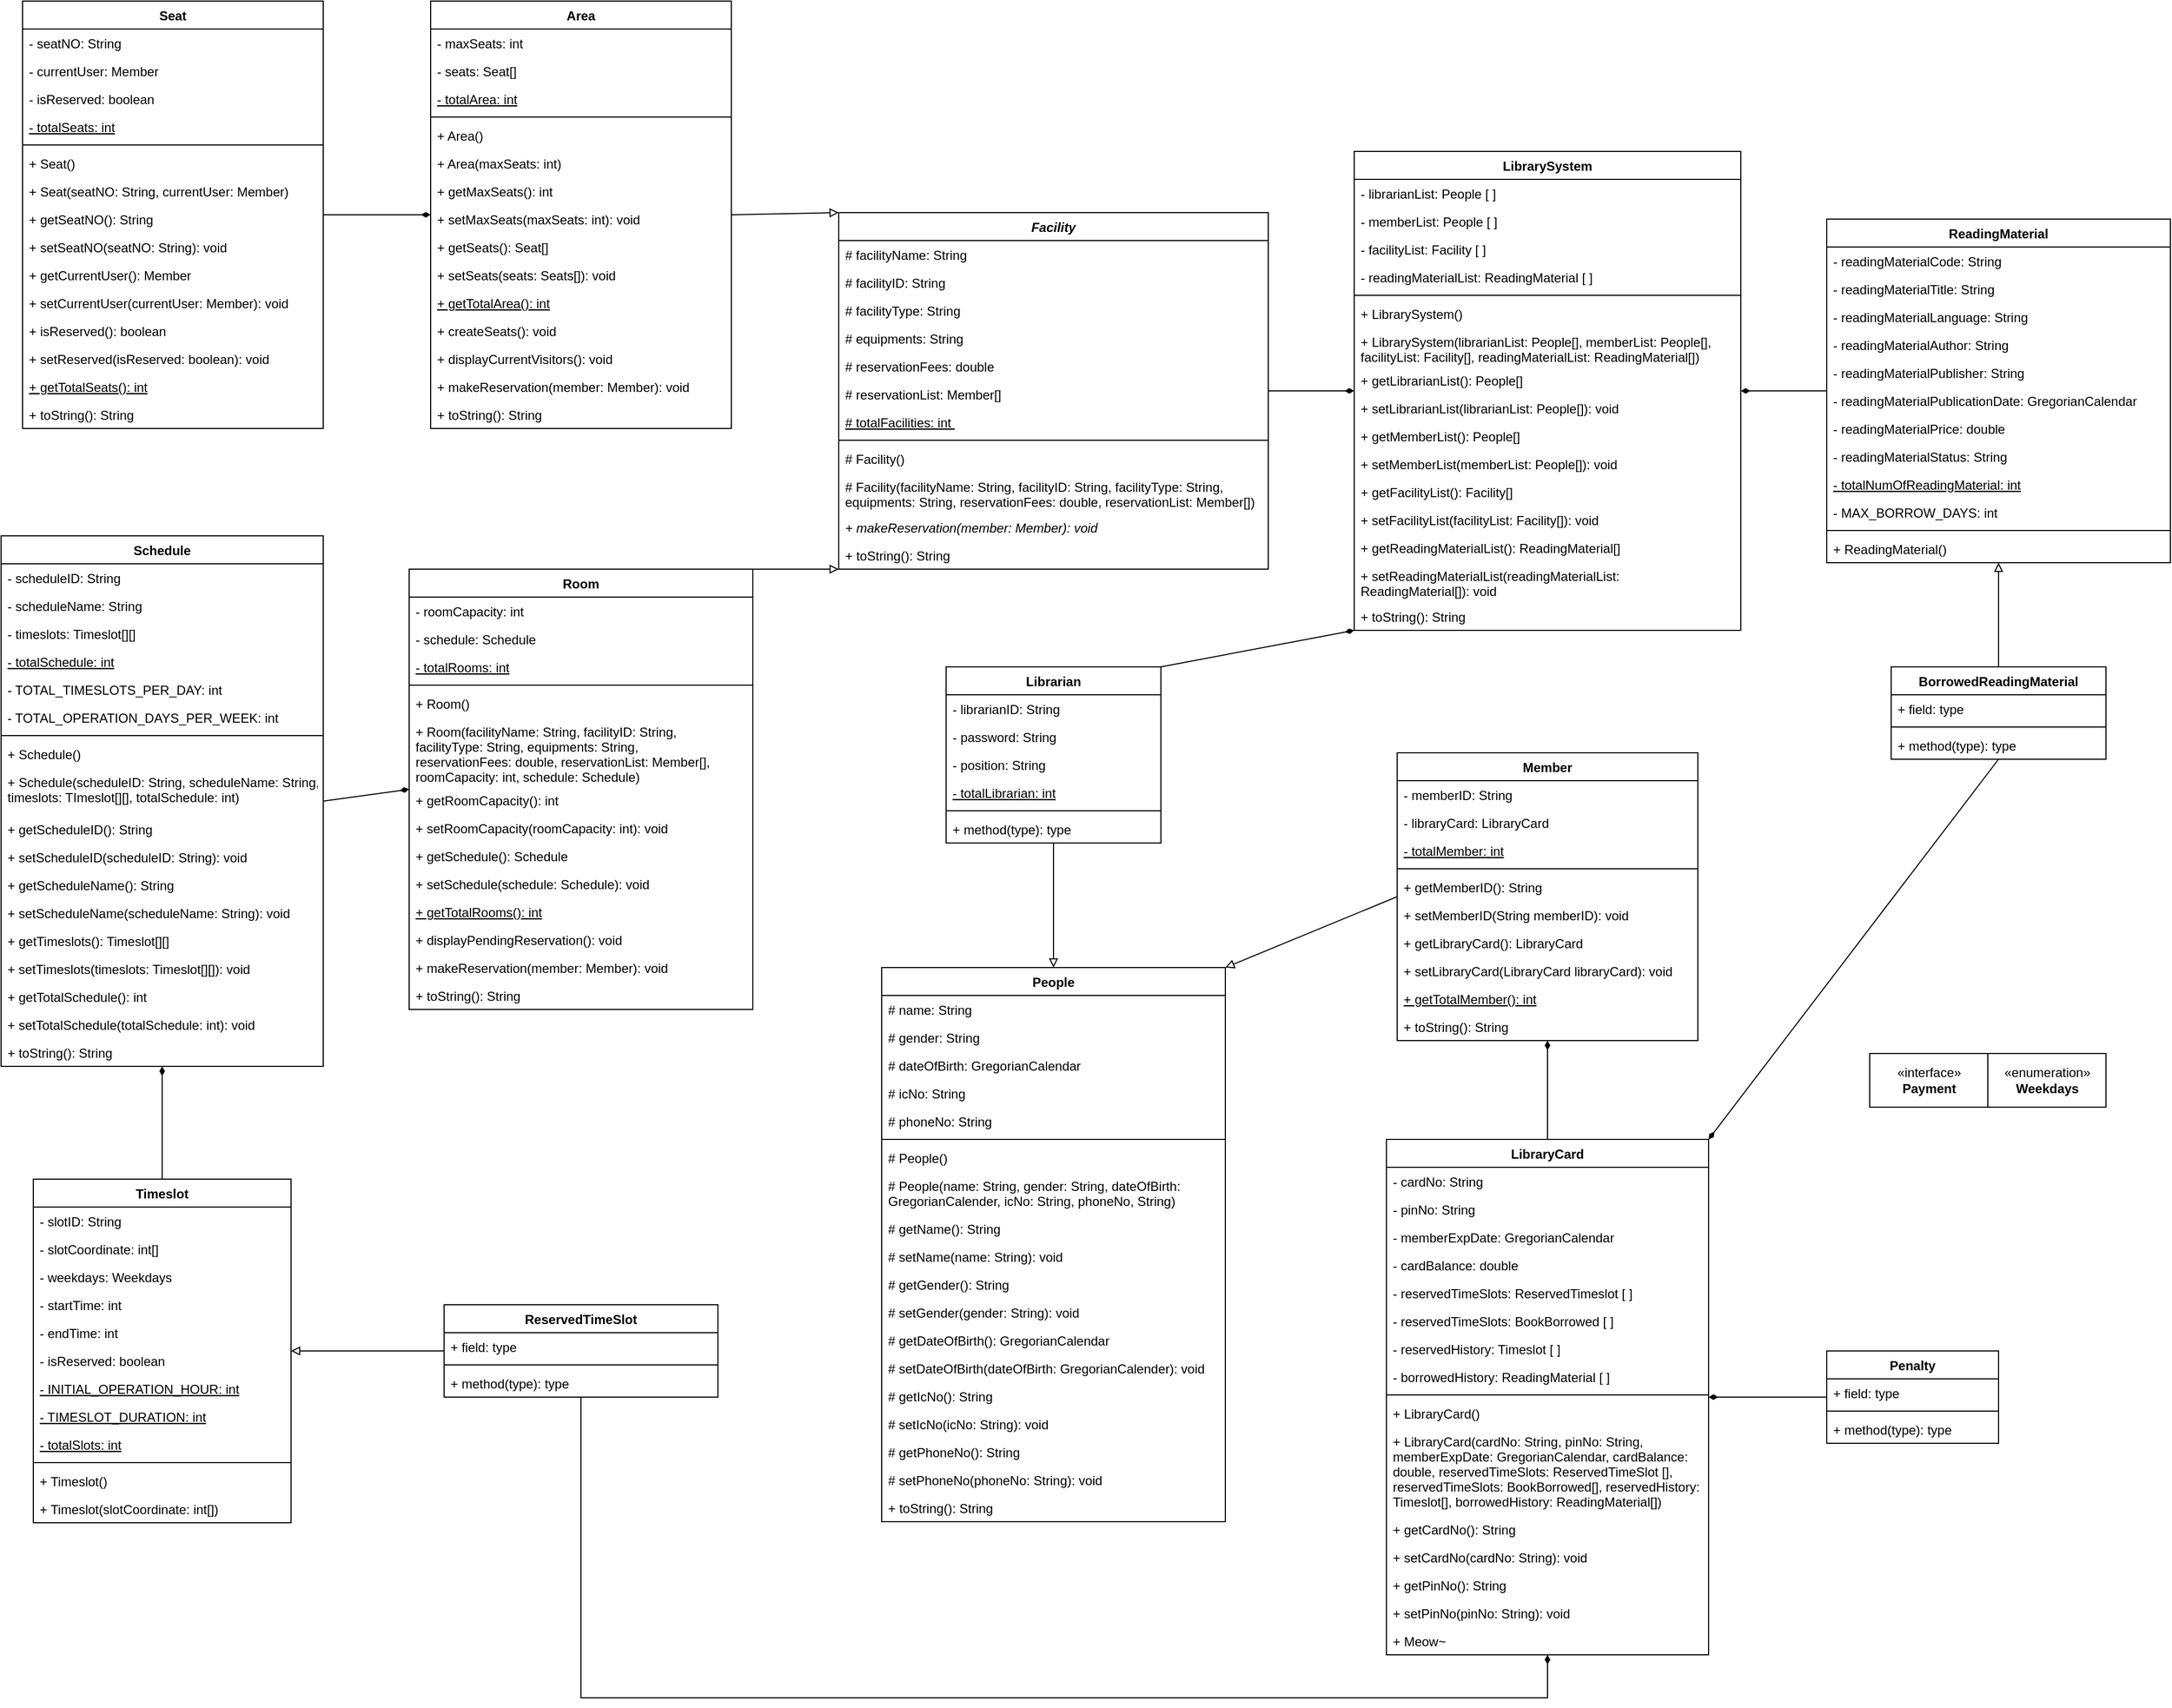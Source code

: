 <mxfile>
    <diagram id="uBzFNGv-CPi5bZAqiN_V" name="Page-1">
        <mxGraphModel dx="1681" dy="1537" grid="1" gridSize="10" guides="1" tooltips="1" connect="1" arrows="1" fold="1" page="1" pageScale="1" pageWidth="850" pageHeight="1100" math="0" shadow="0">
            <root>
                <mxCell id="0"/>
                <mxCell id="1" parent="0"/>
                <mxCell id="730" style="edgeStyle=none;rounded=0;orthogonalLoop=1;jettySize=auto;html=1;endArrow=block;endFill=0;exitX=1;exitY=0;exitDx=0;exitDy=0;entryX=0;entryY=1;entryDx=0;entryDy=0;" edge="1" parent="1" source="731" target="763">
                    <mxGeometry relative="1" as="geometry">
                        <mxPoint x="220" y="-460" as="targetPoint"/>
                    </mxGeometry>
                </mxCell>
                <mxCell id="731" value="Room" style="swimlane;fontStyle=1;align=center;verticalAlign=top;childLayout=stackLayout;horizontal=1;startSize=26;horizontalStack=0;resizeParent=1;resizeParentMax=0;resizeLast=0;collapsible=1;marginBottom=0;" vertex="1" parent="1">
                    <mxGeometry x="-440" y="-531" width="320" height="410" as="geometry">
                        <mxRectangle x="-440" y="200" width="70" height="26" as="alternateBounds"/>
                    </mxGeometry>
                </mxCell>
                <mxCell id="732" value="- roomCapacity: int" style="text;strokeColor=none;fillColor=none;align=left;verticalAlign=top;spacingLeft=4;spacingRight=4;overflow=hidden;rotatable=0;points=[[0,0.5],[1,0.5]];portConstraint=eastwest;" vertex="1" parent="731">
                    <mxGeometry y="26" width="320" height="26" as="geometry"/>
                </mxCell>
                <mxCell id="733" value="- schedule: Schedule" style="text;strokeColor=none;fillColor=none;align=left;verticalAlign=top;spacingLeft=4;spacingRight=4;overflow=hidden;rotatable=0;points=[[0,0.5],[1,0.5]];portConstraint=eastwest;" vertex="1" parent="731">
                    <mxGeometry y="52" width="320" height="26" as="geometry"/>
                </mxCell>
                <mxCell id="734" value="- totalRooms: int " style="text;strokeColor=none;fillColor=none;align=left;verticalAlign=top;spacingLeft=4;spacingRight=4;overflow=hidden;rotatable=0;points=[[0,0.5],[1,0.5]];portConstraint=eastwest;fontStyle=4" vertex="1" parent="731">
                    <mxGeometry y="78" width="320" height="26" as="geometry"/>
                </mxCell>
                <mxCell id="735" value="" style="line;strokeWidth=1;fillColor=none;align=left;verticalAlign=middle;spacingTop=-1;spacingLeft=3;spacingRight=3;rotatable=0;labelPosition=right;points=[];portConstraint=eastwest;" vertex="1" parent="731">
                    <mxGeometry y="104" width="320" height="8" as="geometry"/>
                </mxCell>
                <mxCell id="736" value="+ Room()" style="text;strokeColor=none;fillColor=none;align=left;verticalAlign=top;spacingLeft=4;spacingRight=4;overflow=hidden;rotatable=0;points=[[0,0.5],[1,0.5]];portConstraint=eastwest;" vertex="1" parent="731">
                    <mxGeometry y="112" width="320" height="26" as="geometry"/>
                </mxCell>
                <mxCell id="737" value="+ Room(facilityName: String, facilityID: String,&#10;facilityType: String, equipments: String,&#10;reservationFees: double, reservationList: Member[],&#10;roomCapacity: int, schedule: Schedule)" style="text;strokeColor=none;fillColor=none;align=left;verticalAlign=top;spacingLeft=4;spacingRight=4;overflow=hidden;rotatable=0;points=[[0,0.5],[1,0.5]];portConstraint=eastwest;" vertex="1" parent="731">
                    <mxGeometry y="138" width="320" height="64" as="geometry"/>
                </mxCell>
                <mxCell id="738" value="+ getRoomCapacity(): int" style="text;strokeColor=none;fillColor=none;align=left;verticalAlign=top;spacingLeft=4;spacingRight=4;overflow=hidden;rotatable=0;points=[[0,0.5],[1,0.5]];portConstraint=eastwest;" vertex="1" parent="731">
                    <mxGeometry y="202" width="320" height="26" as="geometry"/>
                </mxCell>
                <mxCell id="739" value="+ setRoomCapacity(roomCapacity: int): void" style="text;strokeColor=none;fillColor=none;align=left;verticalAlign=top;spacingLeft=4;spacingRight=4;overflow=hidden;rotatable=0;points=[[0,0.5],[1,0.5]];portConstraint=eastwest;" vertex="1" parent="731">
                    <mxGeometry y="228" width="320" height="26" as="geometry"/>
                </mxCell>
                <mxCell id="740" value="+ getSchedule(): Schedule" style="text;strokeColor=none;fillColor=none;align=left;verticalAlign=top;spacingLeft=4;spacingRight=4;overflow=hidden;rotatable=0;points=[[0,0.5],[1,0.5]];portConstraint=eastwest;" vertex="1" parent="731">
                    <mxGeometry y="254" width="320" height="26" as="geometry"/>
                </mxCell>
                <mxCell id="741" value="+ setSchedule(schedule: Schedule): void" style="text;strokeColor=none;fillColor=none;align=left;verticalAlign=top;spacingLeft=4;spacingRight=4;overflow=hidden;rotatable=0;points=[[0,0.5],[1,0.5]];portConstraint=eastwest;" vertex="1" parent="731">
                    <mxGeometry y="280" width="320" height="26" as="geometry"/>
                </mxCell>
                <mxCell id="742" value="+ getTotalRooms(): int" style="text;strokeColor=none;fillColor=none;align=left;verticalAlign=top;spacingLeft=4;spacingRight=4;overflow=hidden;rotatable=0;points=[[0,0.5],[1,0.5]];portConstraint=eastwest;fontStyle=4" vertex="1" parent="731">
                    <mxGeometry y="306" width="320" height="26" as="geometry"/>
                </mxCell>
                <mxCell id="743" value="+ displayPendingReservation(): void" style="text;strokeColor=none;fillColor=none;align=left;verticalAlign=top;spacingLeft=4;spacingRight=4;overflow=hidden;rotatable=0;points=[[0,0.5],[1,0.5]];portConstraint=eastwest;fontStyle=0" vertex="1" parent="731">
                    <mxGeometry y="332" width="320" height="26" as="geometry"/>
                </mxCell>
                <mxCell id="744" value="+ makeReservation(member: Member): void" style="text;strokeColor=none;fillColor=none;align=left;verticalAlign=top;spacingLeft=4;spacingRight=4;overflow=hidden;rotatable=0;points=[[0,0.5],[1,0.5]];portConstraint=eastwest;fontStyle=0" vertex="1" parent="731">
                    <mxGeometry y="358" width="320" height="26" as="geometry"/>
                </mxCell>
                <mxCell id="745" value="+ toString(): String" style="text;strokeColor=none;fillColor=none;align=left;verticalAlign=top;spacingLeft=4;spacingRight=4;overflow=hidden;rotatable=0;points=[[0,0.5],[1,0.5]];portConstraint=eastwest;" vertex="1" parent="731">
                    <mxGeometry y="384" width="320" height="26" as="geometry"/>
                </mxCell>
                <mxCell id="746" style="edgeStyle=none;rounded=0;orthogonalLoop=1;jettySize=auto;html=1;entryX=0;entryY=0;entryDx=0;entryDy=0;endArrow=block;endFill=0;exitX=1;exitY=0.5;exitDx=0;exitDy=0;" edge="1" parent="1" source="747" target="763">
                    <mxGeometry relative="1" as="geometry">
                        <mxPoint x="-290" y="-1024" as="sourcePoint"/>
                    </mxGeometry>
                </mxCell>
                <mxCell id="747" value="Area" style="swimlane;fontStyle=1;align=center;verticalAlign=top;childLayout=stackLayout;horizontal=1;startSize=26;horizontalStack=0;resizeParent=1;resizeParentMax=0;resizeLast=0;collapsible=1;marginBottom=0;" vertex="1" parent="1">
                    <mxGeometry x="-420" y="-1060" width="280" height="398" as="geometry">
                        <mxRectangle x="-400" y="-330" width="60" height="26" as="alternateBounds"/>
                    </mxGeometry>
                </mxCell>
                <mxCell id="748" value="- maxSeats: int" style="text;strokeColor=none;fillColor=none;align=left;verticalAlign=top;spacingLeft=4;spacingRight=4;overflow=hidden;rotatable=0;points=[[0,0.5],[1,0.5]];portConstraint=eastwest;" vertex="1" parent="747">
                    <mxGeometry y="26" width="280" height="26" as="geometry"/>
                </mxCell>
                <mxCell id="749" value="- seats: Seat[]" style="text;strokeColor=none;fillColor=none;align=left;verticalAlign=top;spacingLeft=4;spacingRight=4;overflow=hidden;rotatable=0;points=[[0,0.5],[1,0.5]];portConstraint=eastwest;" vertex="1" parent="747">
                    <mxGeometry y="52" width="280" height="26" as="geometry"/>
                </mxCell>
                <mxCell id="750" value="- totalArea: int" style="text;strokeColor=none;fillColor=none;align=left;verticalAlign=top;spacingLeft=4;spacingRight=4;overflow=hidden;rotatable=0;points=[[0,0.5],[1,0.5]];portConstraint=eastwest;fontStyle=4" vertex="1" parent="747">
                    <mxGeometry y="78" width="280" height="26" as="geometry"/>
                </mxCell>
                <mxCell id="751" value="" style="line;strokeWidth=1;fillColor=none;align=left;verticalAlign=middle;spacingTop=-1;spacingLeft=3;spacingRight=3;rotatable=0;labelPosition=right;points=[];portConstraint=eastwest;" vertex="1" parent="747">
                    <mxGeometry y="104" width="280" height="8" as="geometry"/>
                </mxCell>
                <mxCell id="752" value="+ Area()" style="text;strokeColor=none;fillColor=none;align=left;verticalAlign=top;spacingLeft=4;spacingRight=4;overflow=hidden;rotatable=0;points=[[0,0.5],[1,0.5]];portConstraint=eastwest;" vertex="1" parent="747">
                    <mxGeometry y="112" width="280" height="26" as="geometry"/>
                </mxCell>
                <mxCell id="753" value="+ Area(maxSeats: int)" style="text;strokeColor=none;fillColor=none;align=left;verticalAlign=top;spacingLeft=4;spacingRight=4;overflow=hidden;rotatable=0;points=[[0,0.5],[1,0.5]];portConstraint=eastwest;" vertex="1" parent="747">
                    <mxGeometry y="138" width="280" height="26" as="geometry"/>
                </mxCell>
                <mxCell id="754" value="+ getMaxSeats(): int" style="text;strokeColor=none;fillColor=none;align=left;verticalAlign=top;spacingLeft=4;spacingRight=4;overflow=hidden;rotatable=0;points=[[0,0.5],[1,0.5]];portConstraint=eastwest;" vertex="1" parent="747">
                    <mxGeometry y="164" width="280" height="26" as="geometry"/>
                </mxCell>
                <mxCell id="755" value="+ setMaxSeats(maxSeats: int): void" style="text;strokeColor=none;fillColor=none;align=left;verticalAlign=top;spacingLeft=4;spacingRight=4;overflow=hidden;rotatable=0;points=[[0,0.5],[1,0.5]];portConstraint=eastwest;" vertex="1" parent="747">
                    <mxGeometry y="190" width="280" height="26" as="geometry"/>
                </mxCell>
                <mxCell id="756" value="+ getSeats(): Seat[]" style="text;strokeColor=none;fillColor=none;align=left;verticalAlign=top;spacingLeft=4;spacingRight=4;overflow=hidden;rotatable=0;points=[[0,0.5],[1,0.5]];portConstraint=eastwest;" vertex="1" parent="747">
                    <mxGeometry y="216" width="280" height="26" as="geometry"/>
                </mxCell>
                <mxCell id="757" value="+ setSeats(seats: Seats[]): void" style="text;strokeColor=none;fillColor=none;align=left;verticalAlign=top;spacingLeft=4;spacingRight=4;overflow=hidden;rotatable=0;points=[[0,0.5],[1,0.5]];portConstraint=eastwest;" vertex="1" parent="747">
                    <mxGeometry y="242" width="280" height="26" as="geometry"/>
                </mxCell>
                <mxCell id="758" value="+ getTotalArea(): int" style="text;strokeColor=none;fillColor=none;align=left;verticalAlign=top;spacingLeft=4;spacingRight=4;overflow=hidden;rotatable=0;points=[[0,0.5],[1,0.5]];portConstraint=eastwest;fontStyle=4" vertex="1" parent="747">
                    <mxGeometry y="268" width="280" height="26" as="geometry"/>
                </mxCell>
                <mxCell id="759" value="+ createSeats(): void" style="text;strokeColor=none;fillColor=none;align=left;verticalAlign=top;spacingLeft=4;spacingRight=4;overflow=hidden;rotatable=0;points=[[0,0.5],[1,0.5]];portConstraint=eastwest;" vertex="1" parent="747">
                    <mxGeometry y="294" width="280" height="26" as="geometry"/>
                </mxCell>
                <mxCell id="760" value="+ displayCurrentVisitors(): void" style="text;strokeColor=none;fillColor=none;align=left;verticalAlign=top;spacingLeft=4;spacingRight=4;overflow=hidden;rotatable=0;points=[[0,0.5],[1,0.5]];portConstraint=eastwest;" vertex="1" parent="747">
                    <mxGeometry y="320" width="280" height="26" as="geometry"/>
                </mxCell>
                <mxCell id="761" value="+ makeReservation(member: Member): void" style="text;strokeColor=none;fillColor=none;align=left;verticalAlign=top;spacingLeft=4;spacingRight=4;overflow=hidden;rotatable=0;points=[[0,0.5],[1,0.5]];portConstraint=eastwest;fontStyle=0" vertex="1" parent="747">
                    <mxGeometry y="346" width="280" height="26" as="geometry"/>
                </mxCell>
                <mxCell id="762" value="+ toString(): String" style="text;strokeColor=none;fillColor=none;align=left;verticalAlign=top;spacingLeft=4;spacingRight=4;overflow=hidden;rotatable=0;points=[[0,0.5],[1,0.5]];portConstraint=eastwest;" vertex="1" parent="747">
                    <mxGeometry y="372" width="280" height="26" as="geometry"/>
                </mxCell>
                <mxCell id="763" value="Facility" style="swimlane;fontStyle=3;align=center;verticalAlign=top;childLayout=stackLayout;horizontal=1;startSize=26;horizontalStack=0;resizeParent=1;resizeParentMax=0;resizeLast=0;collapsible=1;marginBottom=0;" vertex="1" parent="1">
                    <mxGeometry x="-40" y="-863" width="400" height="332" as="geometry">
                        <mxRectangle x="-40" y="-143" width="70" height="26" as="alternateBounds"/>
                    </mxGeometry>
                </mxCell>
                <mxCell id="764" value="# facilityName: String" style="text;strokeColor=none;fillColor=none;align=left;verticalAlign=top;spacingLeft=4;spacingRight=4;overflow=hidden;rotatable=0;points=[[0,0.5],[1,0.5]];portConstraint=eastwest;" vertex="1" parent="763">
                    <mxGeometry y="26" width="400" height="26" as="geometry"/>
                </mxCell>
                <mxCell id="765" value="# facilityID: String" style="text;strokeColor=none;fillColor=none;align=left;verticalAlign=top;spacingLeft=4;spacingRight=4;overflow=hidden;rotatable=0;points=[[0,0.5],[1,0.5]];portConstraint=eastwest;" vertex="1" parent="763">
                    <mxGeometry y="52" width="400" height="26" as="geometry"/>
                </mxCell>
                <mxCell id="766" value="# facilityType: String" style="text;strokeColor=none;fillColor=none;align=left;verticalAlign=top;spacingLeft=4;spacingRight=4;overflow=hidden;rotatable=0;points=[[0,0.5],[1,0.5]];portConstraint=eastwest;" vertex="1" parent="763">
                    <mxGeometry y="78" width="400" height="26" as="geometry"/>
                </mxCell>
                <mxCell id="767" value="# equipments: String" style="text;strokeColor=none;fillColor=none;align=left;verticalAlign=top;spacingLeft=4;spacingRight=4;overflow=hidden;rotatable=0;points=[[0,0.5],[1,0.5]];portConstraint=eastwest;" vertex="1" parent="763">
                    <mxGeometry y="104" width="400" height="26" as="geometry"/>
                </mxCell>
                <mxCell id="768" value="# reservationFees: double" style="text;strokeColor=none;fillColor=none;align=left;verticalAlign=top;spacingLeft=4;spacingRight=4;overflow=hidden;rotatable=0;points=[[0,0.5],[1,0.5]];portConstraint=eastwest;" vertex="1" parent="763">
                    <mxGeometry y="130" width="400" height="26" as="geometry"/>
                </mxCell>
                <mxCell id="769" value="# reservationList: Member[]" style="text;strokeColor=none;fillColor=none;align=left;verticalAlign=top;spacingLeft=4;spacingRight=4;overflow=hidden;rotatable=0;points=[[0,0.5],[1,0.5]];portConstraint=eastwest;" vertex="1" parent="763">
                    <mxGeometry y="156" width="400" height="26" as="geometry"/>
                </mxCell>
                <mxCell id="770" value="# totalFacilities: int " style="text;strokeColor=none;fillColor=none;align=left;verticalAlign=top;spacingLeft=4;spacingRight=4;overflow=hidden;rotatable=0;points=[[0,0.5],[1,0.5]];portConstraint=eastwest;fontStyle=4" vertex="1" parent="763">
                    <mxGeometry y="182" width="400" height="26" as="geometry"/>
                </mxCell>
                <mxCell id="771" value="" style="line;strokeWidth=1;fillColor=none;align=left;verticalAlign=middle;spacingTop=-1;spacingLeft=3;spacingRight=3;rotatable=0;labelPosition=right;points=[];portConstraint=eastwest;" vertex="1" parent="763">
                    <mxGeometry y="208" width="400" height="8" as="geometry"/>
                </mxCell>
                <mxCell id="772" value="# Facility()" style="text;strokeColor=none;fillColor=none;align=left;verticalAlign=top;spacingLeft=4;spacingRight=4;overflow=hidden;rotatable=0;points=[[0,0.5],[1,0.5]];portConstraint=eastwest;" vertex="1" parent="763">
                    <mxGeometry y="216" width="400" height="26" as="geometry"/>
                </mxCell>
                <mxCell id="773" value="# Facility(facilityName: String, facilityID: String, facilityType: String,&#10;equipments: String, reservationFees: double, reservationList: Member[])" style="text;strokeColor=none;fillColor=none;align=left;verticalAlign=top;spacingLeft=4;spacingRight=4;overflow=hidden;rotatable=0;points=[[0,0.5],[1,0.5]];portConstraint=eastwest;" vertex="1" parent="763">
                    <mxGeometry y="242" width="400" height="38" as="geometry"/>
                </mxCell>
                <mxCell id="774" value="+ makeReservation(member: Member): void" style="text;strokeColor=none;fillColor=none;align=left;verticalAlign=top;spacingLeft=4;spacingRight=4;overflow=hidden;rotatable=0;points=[[0,0.5],[1,0.5]];portConstraint=eastwest;fontStyle=2" vertex="1" parent="763">
                    <mxGeometry y="280" width="400" height="26" as="geometry"/>
                </mxCell>
                <mxCell id="775" value="+ toString(): String" style="text;strokeColor=none;fillColor=none;align=left;verticalAlign=top;spacingLeft=4;spacingRight=4;overflow=hidden;rotatable=0;points=[[0,0.5],[1,0.5]];portConstraint=eastwest;" vertex="1" parent="763">
                    <mxGeometry y="306" width="400" height="26" as="geometry"/>
                </mxCell>
                <mxCell id="776" value="LibrarySystem" style="swimlane;fontStyle=1;align=center;verticalAlign=top;childLayout=stackLayout;horizontal=1;startSize=26;horizontalStack=0;resizeParent=1;resizeParentMax=0;resizeLast=0;collapsible=1;marginBottom=0;" vertex="1" parent="1">
                    <mxGeometry x="440" y="-920" width="360" height="446" as="geometry">
                        <mxRectangle x="440" y="-200" width="120" height="26" as="alternateBounds"/>
                    </mxGeometry>
                </mxCell>
                <mxCell id="777" value="- librarianList: People [ ]" style="text;strokeColor=none;fillColor=none;align=left;verticalAlign=top;spacingLeft=4;spacingRight=4;overflow=hidden;rotatable=0;points=[[0,0.5],[1,0.5]];portConstraint=eastwest;" vertex="1" parent="776">
                    <mxGeometry y="26" width="360" height="26" as="geometry"/>
                </mxCell>
                <mxCell id="778" value="- memberList: People [ ]" style="text;strokeColor=none;fillColor=none;align=left;verticalAlign=top;spacingLeft=4;spacingRight=4;overflow=hidden;rotatable=0;points=[[0,0.5],[1,0.5]];portConstraint=eastwest;" vertex="1" parent="776">
                    <mxGeometry y="52" width="360" height="26" as="geometry"/>
                </mxCell>
                <mxCell id="779" value="- facilityList: Facility [ ]" style="text;strokeColor=none;fillColor=none;align=left;verticalAlign=top;spacingLeft=4;spacingRight=4;overflow=hidden;rotatable=0;points=[[0,0.5],[1,0.5]];portConstraint=eastwest;" vertex="1" parent="776">
                    <mxGeometry y="78" width="360" height="26" as="geometry"/>
                </mxCell>
                <mxCell id="780" value="- readingMaterialList: ReadingMaterial [ ]" style="text;strokeColor=none;fillColor=none;align=left;verticalAlign=top;spacingLeft=4;spacingRight=4;overflow=hidden;rotatable=0;points=[[0,0.5],[1,0.5]];portConstraint=eastwest;" vertex="1" parent="776">
                    <mxGeometry y="104" width="360" height="26" as="geometry"/>
                </mxCell>
                <mxCell id="781" value="" style="line;strokeWidth=1;fillColor=none;align=left;verticalAlign=middle;spacingTop=-1;spacingLeft=3;spacingRight=3;rotatable=0;labelPosition=right;points=[];portConstraint=eastwest;" vertex="1" parent="776">
                    <mxGeometry y="130" width="360" height="8" as="geometry"/>
                </mxCell>
                <mxCell id="782" value="+ LibrarySystem()" style="text;strokeColor=none;fillColor=none;align=left;verticalAlign=top;spacingLeft=4;spacingRight=4;overflow=hidden;rotatable=0;points=[[0,0.5],[1,0.5]];portConstraint=eastwest;" vertex="1" parent="776">
                    <mxGeometry y="138" width="360" height="26" as="geometry"/>
                </mxCell>
                <mxCell id="783" value="+ LibrarySystem(librarianList: People[], memberList: People[],&#10;facilityList: Facility[], readingMaterialList: ReadingMaterial[])" style="text;strokeColor=none;fillColor=none;align=left;verticalAlign=top;spacingLeft=4;spacingRight=4;overflow=hidden;rotatable=0;points=[[0,0.5],[1,0.5]];portConstraint=eastwest;" vertex="1" parent="776">
                    <mxGeometry y="164" width="360" height="36" as="geometry"/>
                </mxCell>
                <mxCell id="784" value="+ getLibrarianList(): People[]" style="text;strokeColor=none;fillColor=none;align=left;verticalAlign=top;spacingLeft=4;spacingRight=4;overflow=hidden;rotatable=0;points=[[0,0.5],[1,0.5]];portConstraint=eastwest;" vertex="1" parent="776">
                    <mxGeometry y="200" width="360" height="26" as="geometry"/>
                </mxCell>
                <mxCell id="785" value="+ setLibrarianList(librarianList: People[]): void" style="text;strokeColor=none;fillColor=none;align=left;verticalAlign=top;spacingLeft=4;spacingRight=4;overflow=hidden;rotatable=0;points=[[0,0.5],[1,0.5]];portConstraint=eastwest;" vertex="1" parent="776">
                    <mxGeometry y="226" width="360" height="26" as="geometry"/>
                </mxCell>
                <mxCell id="786" value="+ getMemberList(): People[]" style="text;strokeColor=none;fillColor=none;align=left;verticalAlign=top;spacingLeft=4;spacingRight=4;overflow=hidden;rotatable=0;points=[[0,0.5],[1,0.5]];portConstraint=eastwest;" vertex="1" parent="776">
                    <mxGeometry y="252" width="360" height="26" as="geometry"/>
                </mxCell>
                <mxCell id="787" value="+ setMemberList(memberList: People[]): void" style="text;strokeColor=none;fillColor=none;align=left;verticalAlign=top;spacingLeft=4;spacingRight=4;overflow=hidden;rotatable=0;points=[[0,0.5],[1,0.5]];portConstraint=eastwest;" vertex="1" parent="776">
                    <mxGeometry y="278" width="360" height="26" as="geometry"/>
                </mxCell>
                <mxCell id="788" value="+ getFacilityList(): Facility[]" style="text;strokeColor=none;fillColor=none;align=left;verticalAlign=top;spacingLeft=4;spacingRight=4;overflow=hidden;rotatable=0;points=[[0,0.5],[1,0.5]];portConstraint=eastwest;" vertex="1" parent="776">
                    <mxGeometry y="304" width="360" height="26" as="geometry"/>
                </mxCell>
                <mxCell id="789" value="+ setFacilityList(facilityList: Facility[]): void" style="text;strokeColor=none;fillColor=none;align=left;verticalAlign=top;spacingLeft=4;spacingRight=4;overflow=hidden;rotatable=0;points=[[0,0.5],[1,0.5]];portConstraint=eastwest;" vertex="1" parent="776">
                    <mxGeometry y="330" width="360" height="26" as="geometry"/>
                </mxCell>
                <mxCell id="790" value="+ getReadingMaterialList(): ReadingMaterial[]" style="text;strokeColor=none;fillColor=none;align=left;verticalAlign=top;spacingLeft=4;spacingRight=4;overflow=hidden;rotatable=0;points=[[0,0.5],[1,0.5]];portConstraint=eastwest;" vertex="1" parent="776">
                    <mxGeometry y="356" width="360" height="26" as="geometry"/>
                </mxCell>
                <mxCell id="791" value="+ setReadingMaterialList(readingMaterialList: &#10;ReadingMaterial[]): void" style="text;strokeColor=none;fillColor=none;align=left;verticalAlign=top;spacingLeft=4;spacingRight=4;overflow=hidden;rotatable=0;points=[[0,0.5],[1,0.5]];portConstraint=eastwest;" vertex="1" parent="776">
                    <mxGeometry y="382" width="360" height="38" as="geometry"/>
                </mxCell>
                <mxCell id="792" value="+ toString(): String" style="text;strokeColor=none;fillColor=none;align=left;verticalAlign=top;spacingLeft=4;spacingRight=4;overflow=hidden;rotatable=0;points=[[0,0.5],[1,0.5]];portConstraint=eastwest;" vertex="1" parent="776">
                    <mxGeometry y="420" width="360" height="26" as="geometry"/>
                </mxCell>
                <mxCell id="793" style="edgeStyle=none;rounded=0;orthogonalLoop=1;jettySize=auto;html=1;startArrow=none;startFill=0;endArrow=diamondThin;endFill=1;exitX=1;exitY=0;exitDx=0;exitDy=0;entryX=0;entryY=1;entryDx=0;entryDy=0;" edge="1" parent="1" source="794" target="776">
                    <mxGeometry relative="1" as="geometry">
                        <mxPoint x="620" y="-440" as="sourcePoint"/>
                        <mxPoint x="430" y="-450" as="targetPoint"/>
                    </mxGeometry>
                </mxCell>
                <mxCell id="794" value="Librarian" style="swimlane;fontStyle=1;align=center;verticalAlign=top;childLayout=stackLayout;horizontal=1;startSize=26;horizontalStack=0;resizeParent=1;resizeParentMax=0;resizeLast=0;collapsible=1;marginBottom=0;" vertex="1" parent="1">
                    <mxGeometry x="60" y="-440" width="200" height="164" as="geometry">
                        <mxRectangle x="510" y="280" width="80" height="26" as="alternateBounds"/>
                    </mxGeometry>
                </mxCell>
                <mxCell id="795" value="- librarianID: String" style="text;strokeColor=none;fillColor=none;align=left;verticalAlign=top;spacingLeft=4;spacingRight=4;overflow=hidden;rotatable=0;points=[[0,0.5],[1,0.5]];portConstraint=eastwest;" vertex="1" parent="794">
                    <mxGeometry y="26" width="200" height="26" as="geometry"/>
                </mxCell>
                <mxCell id="796" value="- password: String" style="text;strokeColor=none;fillColor=none;align=left;verticalAlign=top;spacingLeft=4;spacingRight=4;overflow=hidden;rotatable=0;points=[[0,0.5],[1,0.5]];portConstraint=eastwest;" vertex="1" parent="794">
                    <mxGeometry y="52" width="200" height="26" as="geometry"/>
                </mxCell>
                <mxCell id="797" value="- position: String" style="text;strokeColor=none;fillColor=none;align=left;verticalAlign=top;spacingLeft=4;spacingRight=4;overflow=hidden;rotatable=0;points=[[0,0.5],[1,0.5]];portConstraint=eastwest;" vertex="1" parent="794">
                    <mxGeometry y="78" width="200" height="26" as="geometry"/>
                </mxCell>
                <mxCell id="798" value="- totalLibrarian: int" style="text;strokeColor=none;fillColor=none;align=left;verticalAlign=top;spacingLeft=4;spacingRight=4;overflow=hidden;rotatable=0;points=[[0,0.5],[1,0.5]];portConstraint=eastwest;fontStyle=4" vertex="1" parent="794">
                    <mxGeometry y="104" width="200" height="26" as="geometry"/>
                </mxCell>
                <mxCell id="799" value="" style="line;strokeWidth=1;fillColor=none;align=left;verticalAlign=middle;spacingTop=-1;spacingLeft=3;spacingRight=3;rotatable=0;labelPosition=right;points=[];portConstraint=eastwest;" vertex="1" parent="794">
                    <mxGeometry y="130" width="200" height="8" as="geometry"/>
                </mxCell>
                <mxCell id="800" value="+ method(type): type" style="text;strokeColor=none;fillColor=none;align=left;verticalAlign=top;spacingLeft=4;spacingRight=4;overflow=hidden;rotatable=0;points=[[0,0.5],[1,0.5]];portConstraint=eastwest;" vertex="1" parent="794">
                    <mxGeometry y="138" width="200" height="26" as="geometry"/>
                </mxCell>
                <mxCell id="801" style="rounded=0;orthogonalLoop=1;jettySize=auto;html=1;exitX=0.5;exitY=0;exitDx=0;exitDy=0;endArrow=diamondThin;endFill=1;entryX=0.5;entryY=1;entryDx=0;entryDy=0;" edge="1" parent="1" source="802" target="924">
                    <mxGeometry relative="1" as="geometry">
                        <mxPoint x="1389" y="-150" as="targetPoint"/>
                        <mxPoint x="840" y="-401" as="sourcePoint"/>
                    </mxGeometry>
                </mxCell>
                <mxCell id="802" value="LibraryCard" style="swimlane;fontStyle=1;align=center;verticalAlign=top;childLayout=stackLayout;horizontal=1;startSize=26;horizontalStack=0;resizeParent=1;resizeParentMax=0;resizeLast=0;collapsible=1;marginBottom=0;" vertex="1" parent="1">
                    <mxGeometry x="470" width="300" height="480" as="geometry">
                        <mxRectangle x="470" y="720" width="100" height="26" as="alternateBounds"/>
                    </mxGeometry>
                </mxCell>
                <mxCell id="803" value="- cardNo: String" style="text;strokeColor=none;fillColor=none;align=left;verticalAlign=top;spacingLeft=4;spacingRight=4;overflow=hidden;rotatable=0;points=[[0,0.5],[1,0.5]];portConstraint=eastwest;" vertex="1" parent="802">
                    <mxGeometry y="26" width="300" height="26" as="geometry"/>
                </mxCell>
                <mxCell id="804" value="- pinNo: String" style="text;strokeColor=none;fillColor=none;align=left;verticalAlign=top;spacingLeft=4;spacingRight=4;overflow=hidden;rotatable=0;points=[[0,0.5],[1,0.5]];portConstraint=eastwest;" vertex="1" parent="802">
                    <mxGeometry y="52" width="300" height="26" as="geometry"/>
                </mxCell>
                <mxCell id="805" value="- memberExpDate: GregorianCalendar" style="text;strokeColor=none;fillColor=none;align=left;verticalAlign=top;spacingLeft=4;spacingRight=4;overflow=hidden;rotatable=0;points=[[0,0.5],[1,0.5]];portConstraint=eastwest;" vertex="1" parent="802">
                    <mxGeometry y="78" width="300" height="26" as="geometry"/>
                </mxCell>
                <mxCell id="806" value="- cardBalance: double" style="text;strokeColor=none;fillColor=none;align=left;verticalAlign=top;spacingLeft=4;spacingRight=4;overflow=hidden;rotatable=0;points=[[0,0.5],[1,0.5]];portConstraint=eastwest;" vertex="1" parent="802">
                    <mxGeometry y="104" width="300" height="26" as="geometry"/>
                </mxCell>
                <mxCell id="807" value="- reservedTimeSlots: ReservedTimeslot [ ]" style="text;strokeColor=none;fillColor=none;align=left;verticalAlign=top;spacingLeft=4;spacingRight=4;overflow=hidden;rotatable=0;points=[[0,0.5],[1,0.5]];portConstraint=eastwest;" vertex="1" parent="802">
                    <mxGeometry y="130" width="300" height="26" as="geometry"/>
                </mxCell>
                <mxCell id="808" value="- reservedTimeSlots: BookBorrowed [ ]" style="text;strokeColor=none;fillColor=none;align=left;verticalAlign=top;spacingLeft=4;spacingRight=4;overflow=hidden;rotatable=0;points=[[0,0.5],[1,0.5]];portConstraint=eastwest;" vertex="1" parent="802">
                    <mxGeometry y="156" width="300" height="26" as="geometry"/>
                </mxCell>
                <mxCell id="809" value="- reservedHistory: Timeslot [ ]" style="text;strokeColor=none;fillColor=none;align=left;verticalAlign=top;spacingLeft=4;spacingRight=4;overflow=hidden;rotatable=0;points=[[0,0.5],[1,0.5]];portConstraint=eastwest;" vertex="1" parent="802">
                    <mxGeometry y="182" width="300" height="26" as="geometry"/>
                </mxCell>
                <mxCell id="810" value="- borrowedHistory: ReadingMaterial [ ]" style="text;strokeColor=none;fillColor=none;align=left;verticalAlign=top;spacingLeft=4;spacingRight=4;overflow=hidden;rotatable=0;points=[[0,0.5],[1,0.5]];portConstraint=eastwest;" vertex="1" parent="802">
                    <mxGeometry y="208" width="300" height="26" as="geometry"/>
                </mxCell>
                <mxCell id="811" value="" style="line;strokeWidth=1;fillColor=none;align=left;verticalAlign=middle;spacingTop=-1;spacingLeft=3;spacingRight=3;rotatable=0;labelPosition=right;points=[];portConstraint=eastwest;" vertex="1" parent="802">
                    <mxGeometry y="234" width="300" height="8" as="geometry"/>
                </mxCell>
                <mxCell id="812" value="+ LibraryCard()" style="text;strokeColor=none;fillColor=none;align=left;verticalAlign=top;spacingLeft=4;spacingRight=4;overflow=hidden;rotatable=0;points=[[0,0.5],[1,0.5]];portConstraint=eastwest;" vertex="1" parent="802">
                    <mxGeometry y="242" width="300" height="26" as="geometry"/>
                </mxCell>
                <mxCell id="813" value="+ LibraryCard(cardNo: String, pinNo: String,&#10;memberExpDate: GregorianCalendar, cardBalance:&#10;double, reservedTimeSlots: ReservedTimeSlot [], &#10;reservedTimeSlots: BookBorrowed[], reservedHistory:&#10;Timeslot[], borrowedHistory: ReadingMaterial[])" style="text;strokeColor=none;fillColor=none;align=left;verticalAlign=top;spacingLeft=4;spacingRight=4;overflow=hidden;rotatable=0;points=[[0,0.5],[1,0.5]];portConstraint=eastwest;" vertex="1" parent="802">
                    <mxGeometry y="268" width="300" height="82" as="geometry"/>
                </mxCell>
                <mxCell id="814" value="+ getCardNo(): String" style="text;strokeColor=none;fillColor=none;align=left;verticalAlign=top;spacingLeft=4;spacingRight=4;overflow=hidden;rotatable=0;points=[[0,0.5],[1,0.5]];portConstraint=eastwest;" vertex="1" parent="802">
                    <mxGeometry y="350" width="300" height="26" as="geometry"/>
                </mxCell>
                <mxCell id="815" value="+ setCardNo(cardNo: String): void" style="text;strokeColor=none;fillColor=none;align=left;verticalAlign=top;spacingLeft=4;spacingRight=4;overflow=hidden;rotatable=0;points=[[0,0.5],[1,0.5]];portConstraint=eastwest;" vertex="1" parent="802">
                    <mxGeometry y="376" width="300" height="26" as="geometry"/>
                </mxCell>
                <mxCell id="816" value="+ getPinNo(): String" style="text;strokeColor=none;fillColor=none;align=left;verticalAlign=top;spacingLeft=4;spacingRight=4;overflow=hidden;rotatable=0;points=[[0,0.5],[1,0.5]];portConstraint=eastwest;" vertex="1" parent="802">
                    <mxGeometry y="402" width="300" height="26" as="geometry"/>
                </mxCell>
                <mxCell id="817" value="+ setPinNo(pinNo: String): void" style="text;strokeColor=none;fillColor=none;align=left;verticalAlign=top;spacingLeft=4;spacingRight=4;overflow=hidden;rotatable=0;points=[[0,0.5],[1,0.5]];portConstraint=eastwest;" vertex="1" parent="802">
                    <mxGeometry y="428" width="300" height="26" as="geometry"/>
                </mxCell>
                <mxCell id="818" value="+ Meow~" style="text;strokeColor=none;fillColor=none;align=left;verticalAlign=top;spacingLeft=4;spacingRight=4;overflow=hidden;rotatable=0;points=[[0,0.5],[1,0.5]];portConstraint=eastwest;" vertex="1" parent="802">
                    <mxGeometry y="454" width="300" height="26" as="geometry"/>
                </mxCell>
                <mxCell id="819" style="edgeStyle=none;rounded=0;orthogonalLoop=1;jettySize=auto;html=1;endArrow=diamondThin;endFill=1;entryX=0;entryY=0.5;entryDx=0;entryDy=0;exitX=1;exitY=0.5;exitDx=0;exitDy=0;" edge="1" parent="1" source="820" target="731">
                    <mxGeometry relative="1" as="geometry">
                        <mxPoint x="-710" y="-490" as="sourcePoint"/>
                        <mxPoint x="-470" y="-500" as="targetPoint"/>
                    </mxGeometry>
                </mxCell>
                <mxCell id="820" value="Schedule" style="swimlane;fontStyle=1;align=center;verticalAlign=top;childLayout=stackLayout;horizontal=1;startSize=26;horizontalStack=0;resizeParent=1;resizeParentMax=0;resizeLast=0;collapsible=1;marginBottom=0;" vertex="1" parent="1">
                    <mxGeometry x="-820" y="-562" width="300" height="494" as="geometry">
                        <mxRectangle x="-820" y="158" width="90" height="26" as="alternateBounds"/>
                    </mxGeometry>
                </mxCell>
                <mxCell id="821" value="- scheduleID: String" style="text;strokeColor=none;fillColor=none;align=left;verticalAlign=top;spacingLeft=4;spacingRight=4;overflow=hidden;rotatable=0;points=[[0,0.5],[1,0.5]];portConstraint=eastwest;" vertex="1" parent="820">
                    <mxGeometry y="26" width="300" height="26" as="geometry"/>
                </mxCell>
                <mxCell id="822" value="- scheduleName: String" style="text;strokeColor=none;fillColor=none;align=left;verticalAlign=top;spacingLeft=4;spacingRight=4;overflow=hidden;rotatable=0;points=[[0,0.5],[1,0.5]];portConstraint=eastwest;" vertex="1" parent="820">
                    <mxGeometry y="52" width="300" height="26" as="geometry"/>
                </mxCell>
                <mxCell id="823" value="- timeslots: Timeslot[][]" style="text;strokeColor=none;fillColor=none;align=left;verticalAlign=top;spacingLeft=4;spacingRight=4;overflow=hidden;rotatable=0;points=[[0,0.5],[1,0.5]];portConstraint=eastwest;" vertex="1" parent="820">
                    <mxGeometry y="78" width="300" height="26" as="geometry"/>
                </mxCell>
                <mxCell id="824" value="- totalSchedule: int" style="text;strokeColor=none;fillColor=none;align=left;verticalAlign=top;spacingLeft=4;spacingRight=4;overflow=hidden;rotatable=0;points=[[0,0.5],[1,0.5]];portConstraint=eastwest;fontStyle=4" vertex="1" parent="820">
                    <mxGeometry y="104" width="300" height="26" as="geometry"/>
                </mxCell>
                <mxCell id="825" value="- TOTAL_TIMESLOTS_PER_DAY: int" style="text;strokeColor=none;fillColor=none;align=left;verticalAlign=top;spacingLeft=4;spacingRight=4;overflow=hidden;rotatable=0;points=[[0,0.5],[1,0.5]];portConstraint=eastwest;" vertex="1" parent="820">
                    <mxGeometry y="130" width="300" height="26" as="geometry"/>
                </mxCell>
                <mxCell id="826" value="- TOTAL_OPERATION_DAYS_PER_WEEK: int" style="text;strokeColor=none;fillColor=none;align=left;verticalAlign=top;spacingLeft=4;spacingRight=4;overflow=hidden;rotatable=0;points=[[0,0.5],[1,0.5]];portConstraint=eastwest;" vertex="1" parent="820">
                    <mxGeometry y="156" width="300" height="26" as="geometry"/>
                </mxCell>
                <mxCell id="827" value="" style="line;strokeWidth=1;fillColor=none;align=left;verticalAlign=middle;spacingTop=-1;spacingLeft=3;spacingRight=3;rotatable=0;labelPosition=right;points=[];portConstraint=eastwest;" vertex="1" parent="820">
                    <mxGeometry y="182" width="300" height="8" as="geometry"/>
                </mxCell>
                <mxCell id="828" value="+ Schedule()" style="text;strokeColor=none;fillColor=none;align=left;verticalAlign=top;spacingLeft=4;spacingRight=4;overflow=hidden;rotatable=0;points=[[0,0.5],[1,0.5]];portConstraint=eastwest;" vertex="1" parent="820">
                    <mxGeometry y="190" width="300" height="26" as="geometry"/>
                </mxCell>
                <mxCell id="829" value="+ Schedule(scheduleID: String, scheduleName: String,&#10;timeslots: TImeslot[][], totalSchedule: int)" style="text;strokeColor=none;fillColor=none;align=left;verticalAlign=top;spacingLeft=4;spacingRight=4;overflow=hidden;rotatable=0;points=[[0,0.5],[1,0.5]];portConstraint=eastwest;" vertex="1" parent="820">
                    <mxGeometry y="216" width="300" height="44" as="geometry"/>
                </mxCell>
                <mxCell id="830" value="+ getScheduleID(): String" style="text;strokeColor=none;fillColor=none;align=left;verticalAlign=top;spacingLeft=4;spacingRight=4;overflow=hidden;rotatable=0;points=[[0,0.5],[1,0.5]];portConstraint=eastwest;" vertex="1" parent="820">
                    <mxGeometry y="260" width="300" height="26" as="geometry"/>
                </mxCell>
                <mxCell id="831" value="+ setScheduleID(scheduleID: String): void" style="text;strokeColor=none;fillColor=none;align=left;verticalAlign=top;spacingLeft=4;spacingRight=4;overflow=hidden;rotatable=0;points=[[0,0.5],[1,0.5]];portConstraint=eastwest;" vertex="1" parent="820">
                    <mxGeometry y="286" width="300" height="26" as="geometry"/>
                </mxCell>
                <mxCell id="832" value="+ getScheduleName(): String" style="text;strokeColor=none;fillColor=none;align=left;verticalAlign=top;spacingLeft=4;spacingRight=4;overflow=hidden;rotatable=0;points=[[0,0.5],[1,0.5]];portConstraint=eastwest;" vertex="1" parent="820">
                    <mxGeometry y="312" width="300" height="26" as="geometry"/>
                </mxCell>
                <mxCell id="833" value="+ setScheduleName(scheduleName: String): void" style="text;strokeColor=none;fillColor=none;align=left;verticalAlign=top;spacingLeft=4;spacingRight=4;overflow=hidden;rotatable=0;points=[[0,0.5],[1,0.5]];portConstraint=eastwest;" vertex="1" parent="820">
                    <mxGeometry y="338" width="300" height="26" as="geometry"/>
                </mxCell>
                <mxCell id="834" value="+ getTimeslots(): Timeslot[][]" style="text;strokeColor=none;fillColor=none;align=left;verticalAlign=top;spacingLeft=4;spacingRight=4;overflow=hidden;rotatable=0;points=[[0,0.5],[1,0.5]];portConstraint=eastwest;" vertex="1" parent="820">
                    <mxGeometry y="364" width="300" height="26" as="geometry"/>
                </mxCell>
                <mxCell id="835" value="+ setTimeslots(timeslots: Timeslot[][]): void" style="text;strokeColor=none;fillColor=none;align=left;verticalAlign=top;spacingLeft=4;spacingRight=4;overflow=hidden;rotatable=0;points=[[0,0.5],[1,0.5]];portConstraint=eastwest;" vertex="1" parent="820">
                    <mxGeometry y="390" width="300" height="26" as="geometry"/>
                </mxCell>
                <mxCell id="836" value="+ getTotalSchedule(): int" style="text;strokeColor=none;fillColor=none;align=left;verticalAlign=top;spacingLeft=4;spacingRight=4;overflow=hidden;rotatable=0;points=[[0,0.5],[1,0.5]];portConstraint=eastwest;" vertex="1" parent="820">
                    <mxGeometry y="416" width="300" height="26" as="geometry"/>
                </mxCell>
                <mxCell id="837" value="+ setTotalSchedule(totalSchedule: int): void" style="text;strokeColor=none;fillColor=none;align=left;verticalAlign=top;spacingLeft=4;spacingRight=4;overflow=hidden;rotatable=0;points=[[0,0.5],[1,0.5]];portConstraint=eastwest;" vertex="1" parent="820">
                    <mxGeometry y="442" width="300" height="26" as="geometry"/>
                </mxCell>
                <mxCell id="838" value="+ toString(): String" style="text;strokeColor=none;fillColor=none;align=left;verticalAlign=top;spacingLeft=4;spacingRight=4;overflow=hidden;rotatable=0;points=[[0,0.5],[1,0.5]];portConstraint=eastwest;" vertex="1" parent="820">
                    <mxGeometry y="468" width="300" height="26" as="geometry"/>
                </mxCell>
                <mxCell id="839" style="edgeStyle=none;rounded=0;orthogonalLoop=1;jettySize=auto;html=1;endArrow=diamondThin;endFill=1;exitX=0.5;exitY=0;exitDx=0;exitDy=0;entryX=0.5;entryY=1;entryDx=0;entryDy=0;" edge="1" parent="1" source="840" target="820">
                    <mxGeometry relative="1" as="geometry">
                        <mxPoint x="-775" y="-510" as="targetPoint"/>
                        <mxPoint x="-730" y="-20" as="sourcePoint"/>
                    </mxGeometry>
                </mxCell>
                <mxCell id="840" value="Timeslot" style="swimlane;fontStyle=1;align=center;verticalAlign=top;childLayout=stackLayout;horizontal=1;startSize=26;horizontalStack=0;resizeParent=1;resizeParentMax=0;resizeLast=0;collapsible=1;marginBottom=0;" vertex="1" parent="1">
                    <mxGeometry x="-790" y="37" width="240" height="320" as="geometry">
                        <mxRectangle x="-790" y="720" width="80" height="26" as="alternateBounds"/>
                    </mxGeometry>
                </mxCell>
                <mxCell id="841" value="- slotID: String" style="text;strokeColor=none;fillColor=none;align=left;verticalAlign=top;spacingLeft=4;spacingRight=4;overflow=hidden;rotatable=0;points=[[0,0.5],[1,0.5]];portConstraint=eastwest;" vertex="1" parent="840">
                    <mxGeometry y="26" width="240" height="26" as="geometry"/>
                </mxCell>
                <mxCell id="842" value="- slotCoordinate: int[]" style="text;strokeColor=none;fillColor=none;align=left;verticalAlign=top;spacingLeft=4;spacingRight=4;overflow=hidden;rotatable=0;points=[[0,0.5],[1,0.5]];portConstraint=eastwest;" vertex="1" parent="840">
                    <mxGeometry y="52" width="240" height="26" as="geometry"/>
                </mxCell>
                <mxCell id="843" value="- weekdays: Weekdays" style="text;strokeColor=none;fillColor=none;align=left;verticalAlign=top;spacingLeft=4;spacingRight=4;overflow=hidden;rotatable=0;points=[[0,0.5],[1,0.5]];portConstraint=eastwest;" vertex="1" parent="840">
                    <mxGeometry y="78" width="240" height="26" as="geometry"/>
                </mxCell>
                <mxCell id="844" value="- startTime: int" style="text;strokeColor=none;fillColor=none;align=left;verticalAlign=top;spacingLeft=4;spacingRight=4;overflow=hidden;rotatable=0;points=[[0,0.5],[1,0.5]];portConstraint=eastwest;" vertex="1" parent="840">
                    <mxGeometry y="104" width="240" height="26" as="geometry"/>
                </mxCell>
                <mxCell id="845" value="- endTime: int" style="text;strokeColor=none;fillColor=none;align=left;verticalAlign=top;spacingLeft=4;spacingRight=4;overflow=hidden;rotatable=0;points=[[0,0.5],[1,0.5]];portConstraint=eastwest;" vertex="1" parent="840">
                    <mxGeometry y="130" width="240" height="26" as="geometry"/>
                </mxCell>
                <mxCell id="846" value="- isReserved: boolean" style="text;strokeColor=none;fillColor=none;align=left;verticalAlign=top;spacingLeft=4;spacingRight=4;overflow=hidden;rotatable=0;points=[[0,0.5],[1,0.5]];portConstraint=eastwest;" vertex="1" parent="840">
                    <mxGeometry y="156" width="240" height="26" as="geometry"/>
                </mxCell>
                <mxCell id="847" value="- INITIAL_OPERATION_HOUR: int" style="text;strokeColor=none;fillColor=none;align=left;verticalAlign=top;spacingLeft=4;spacingRight=4;overflow=hidden;rotatable=0;points=[[0,0.5],[1,0.5]];portConstraint=eastwest;fontStyle=4" vertex="1" parent="840">
                    <mxGeometry y="182" width="240" height="26" as="geometry"/>
                </mxCell>
                <mxCell id="848" value="- TIMESLOT_DURATION: int" style="text;strokeColor=none;fillColor=none;align=left;verticalAlign=top;spacingLeft=4;spacingRight=4;overflow=hidden;rotatable=0;points=[[0,0.5],[1,0.5]];portConstraint=eastwest;fontStyle=4" vertex="1" parent="840">
                    <mxGeometry y="208" width="240" height="26" as="geometry"/>
                </mxCell>
                <mxCell id="849" value="- totalSlots: int" style="text;strokeColor=none;fillColor=none;align=left;verticalAlign=top;spacingLeft=4;spacingRight=4;overflow=hidden;rotatable=0;points=[[0,0.5],[1,0.5]];portConstraint=eastwest;fontStyle=4" vertex="1" parent="840">
                    <mxGeometry y="234" width="240" height="26" as="geometry"/>
                </mxCell>
                <mxCell id="850" value="" style="line;strokeWidth=1;fillColor=none;align=left;verticalAlign=middle;spacingTop=-1;spacingLeft=3;spacingRight=3;rotatable=0;labelPosition=right;points=[];portConstraint=eastwest;" vertex="1" parent="840">
                    <mxGeometry y="260" width="240" height="8" as="geometry"/>
                </mxCell>
                <mxCell id="851" value="+ Timeslot()" style="text;strokeColor=none;fillColor=none;align=left;verticalAlign=top;spacingLeft=4;spacingRight=4;overflow=hidden;rotatable=0;points=[[0,0.5],[1,0.5]];portConstraint=eastwest;" vertex="1" parent="840">
                    <mxGeometry y="268" width="240" height="26" as="geometry"/>
                </mxCell>
                <mxCell id="852" value="+ Timeslot(slotCoordinate: int[])" style="text;strokeColor=none;fillColor=none;align=left;verticalAlign=top;spacingLeft=4;spacingRight=4;overflow=hidden;rotatable=0;points=[[0,0.5],[1,0.5]];portConstraint=eastwest;" vertex="1" parent="840">
                    <mxGeometry y="294" width="240" height="26" as="geometry"/>
                </mxCell>
                <mxCell id="853" value="Penalty" style="swimlane;fontStyle=1;align=center;verticalAlign=top;childLayout=stackLayout;horizontal=1;startSize=26;horizontalStack=0;resizeParent=1;resizeParentMax=0;resizeLast=0;collapsible=1;marginBottom=0;" vertex="1" parent="1">
                    <mxGeometry x="880" y="197" width="160" height="86" as="geometry">
                        <mxRectangle x="990" y="566" width="80" height="26" as="alternateBounds"/>
                    </mxGeometry>
                </mxCell>
                <mxCell id="854" value="+ field: type" style="text;strokeColor=none;fillColor=none;align=left;verticalAlign=top;spacingLeft=4;spacingRight=4;overflow=hidden;rotatable=0;points=[[0,0.5],[1,0.5]];portConstraint=eastwest;" vertex="1" parent="853">
                    <mxGeometry y="26" width="160" height="26" as="geometry"/>
                </mxCell>
                <mxCell id="855" value="" style="line;strokeWidth=1;fillColor=none;align=left;verticalAlign=middle;spacingTop=-1;spacingLeft=3;spacingRight=3;rotatable=0;labelPosition=right;points=[];portConstraint=eastwest;" vertex="1" parent="853">
                    <mxGeometry y="52" width="160" height="8" as="geometry"/>
                </mxCell>
                <mxCell id="856" value="+ method(type): type" style="text;strokeColor=none;fillColor=none;align=left;verticalAlign=top;spacingLeft=4;spacingRight=4;overflow=hidden;rotatable=0;points=[[0,0.5],[1,0.5]];portConstraint=eastwest;" vertex="1" parent="853">
                    <mxGeometry y="60" width="160" height="26" as="geometry"/>
                </mxCell>
                <mxCell id="857" value="ReservedTimeSlot" style="swimlane;fontStyle=1;align=center;verticalAlign=top;childLayout=stackLayout;horizontal=1;startSize=26;horizontalStack=0;resizeParent=1;resizeParentMax=0;resizeLast=0;collapsible=1;marginBottom=0;" vertex="1" parent="1">
                    <mxGeometry x="-407.5" y="154" width="255" height="86" as="geometry">
                        <mxRectangle x="-407.5" y="837" width="140" height="26" as="alternateBounds"/>
                    </mxGeometry>
                </mxCell>
                <mxCell id="858" value="+ field: type" style="text;strokeColor=none;fillColor=none;align=left;verticalAlign=top;spacingLeft=4;spacingRight=4;overflow=hidden;rotatable=0;points=[[0,0.5],[1,0.5]];portConstraint=eastwest;" vertex="1" parent="857">
                    <mxGeometry y="26" width="255" height="26" as="geometry"/>
                </mxCell>
                <mxCell id="859" value="" style="line;strokeWidth=1;fillColor=none;align=left;verticalAlign=middle;spacingTop=-1;spacingLeft=3;spacingRight=3;rotatable=0;labelPosition=right;points=[];portConstraint=eastwest;" vertex="1" parent="857">
                    <mxGeometry y="52" width="255" height="8" as="geometry"/>
                </mxCell>
                <mxCell id="860" value="+ method(type): type" style="text;strokeColor=none;fillColor=none;align=left;verticalAlign=top;spacingLeft=4;spacingRight=4;overflow=hidden;rotatable=0;points=[[0,0.5],[1,0.5]];portConstraint=eastwest;" vertex="1" parent="857">
                    <mxGeometry y="60" width="255" height="26" as="geometry"/>
                </mxCell>
                <mxCell id="861" style="rounded=0;orthogonalLoop=1;jettySize=auto;html=1;endArrow=none;endFill=0;startArrow=block;startFill=0;entryX=0.5;entryY=1;entryDx=0;entryDy=0;exitX=0.5;exitY=0;exitDx=0;exitDy=0;" edge="1" parent="1" source="904" target="794">
                    <mxGeometry relative="1" as="geometry">
                        <mxPoint x="520" y="-210" as="sourcePoint"/>
                        <mxPoint x="560" y="-390" as="targetPoint"/>
                    </mxGeometry>
                </mxCell>
                <mxCell id="862" value="" style="endArrow=block;html=1;exitX=0;exitY=0.5;exitDx=0;exitDy=0;startArrow=none;startFill=0;endFill=0;entryX=1;entryY=0;entryDx=0;entryDy=0;" edge="1" parent="1" source="924" target="904">
                    <mxGeometry width="50" height="50" relative="1" as="geometry">
                        <mxPoint x="1590" y="-270" as="sourcePoint"/>
                        <mxPoint x="600" y="-271" as="targetPoint"/>
                    </mxGeometry>
                </mxCell>
                <mxCell id="863" value="ReadingMaterial" style="swimlane;fontStyle=1;align=center;verticalAlign=top;childLayout=stackLayout;horizontal=1;startSize=26;horizontalStack=0;resizeParent=1;resizeParentMax=0;resizeLast=0;collapsible=1;marginBottom=0;" vertex="1" parent="1">
                    <mxGeometry x="880" y="-857" width="320" height="320" as="geometry">
                        <mxRectangle x="880" y="-137" width="130" height="26" as="alternateBounds"/>
                    </mxGeometry>
                </mxCell>
                <mxCell id="864" value="- readingMaterialCode: String" style="text;strokeColor=none;fillColor=none;align=left;verticalAlign=top;spacingLeft=4;spacingRight=4;overflow=hidden;rotatable=0;points=[[0,0.5],[1,0.5]];portConstraint=eastwest;" vertex="1" parent="863">
                    <mxGeometry y="26" width="320" height="26" as="geometry"/>
                </mxCell>
                <mxCell id="865" value="- readingMaterialTitle: String" style="text;strokeColor=none;fillColor=none;align=left;verticalAlign=top;spacingLeft=4;spacingRight=4;overflow=hidden;rotatable=0;points=[[0,0.5],[1,0.5]];portConstraint=eastwest;" vertex="1" parent="863">
                    <mxGeometry y="52" width="320" height="26" as="geometry"/>
                </mxCell>
                <mxCell id="866" value="- readingMaterialLanguage: String" style="text;strokeColor=none;fillColor=none;align=left;verticalAlign=top;spacingLeft=4;spacingRight=4;overflow=hidden;rotatable=0;points=[[0,0.5],[1,0.5]];portConstraint=eastwest;" vertex="1" parent="863">
                    <mxGeometry y="78" width="320" height="26" as="geometry"/>
                </mxCell>
                <mxCell id="867" value="- readingMaterialAuthor: String" style="text;strokeColor=none;fillColor=none;align=left;verticalAlign=top;spacingLeft=4;spacingRight=4;overflow=hidden;rotatable=0;points=[[0,0.5],[1,0.5]];portConstraint=eastwest;" vertex="1" parent="863">
                    <mxGeometry y="104" width="320" height="26" as="geometry"/>
                </mxCell>
                <mxCell id="868" value="- readingMaterialPublisher: String" style="text;strokeColor=none;fillColor=none;align=left;verticalAlign=top;spacingLeft=4;spacingRight=4;overflow=hidden;rotatable=0;points=[[0,0.5],[1,0.5]];portConstraint=eastwest;" vertex="1" parent="863">
                    <mxGeometry y="130" width="320" height="26" as="geometry"/>
                </mxCell>
                <mxCell id="869" value="- readingMaterialPublicationDate: GregorianCalendar" style="text;strokeColor=none;fillColor=none;align=left;verticalAlign=top;spacingLeft=4;spacingRight=4;overflow=hidden;rotatable=0;points=[[0,0.5],[1,0.5]];portConstraint=eastwest;" vertex="1" parent="863">
                    <mxGeometry y="156" width="320" height="26" as="geometry"/>
                </mxCell>
                <mxCell id="870" value="- readingMaterialPrice: double" style="text;strokeColor=none;fillColor=none;align=left;verticalAlign=top;spacingLeft=4;spacingRight=4;overflow=hidden;rotatable=0;points=[[0,0.5],[1,0.5]];portConstraint=eastwest;" vertex="1" parent="863">
                    <mxGeometry y="182" width="320" height="26" as="geometry"/>
                </mxCell>
                <mxCell id="871" value="- readingMaterialStatus: String" style="text;strokeColor=none;fillColor=none;align=left;verticalAlign=top;spacingLeft=4;spacingRight=4;overflow=hidden;rotatable=0;points=[[0,0.5],[1,0.5]];portConstraint=eastwest;" vertex="1" parent="863">
                    <mxGeometry y="208" width="320" height="26" as="geometry"/>
                </mxCell>
                <mxCell id="872" value="- totalNumOfReadingMaterial: int" style="text;strokeColor=none;fillColor=none;align=left;verticalAlign=top;spacingLeft=4;spacingRight=4;overflow=hidden;rotatable=0;points=[[0,0.5],[1,0.5]];portConstraint=eastwest;fontStyle=4" vertex="1" parent="863">
                    <mxGeometry y="234" width="320" height="26" as="geometry"/>
                </mxCell>
                <mxCell id="873" value="- MAX_BORROW_DAYS: int" style="text;strokeColor=none;fillColor=none;align=left;verticalAlign=top;spacingLeft=4;spacingRight=4;overflow=hidden;rotatable=0;points=[[0,0.5],[1,0.5]];portConstraint=eastwest;" vertex="1" parent="863">
                    <mxGeometry y="260" width="320" height="26" as="geometry"/>
                </mxCell>
                <mxCell id="874" value="" style="line;strokeWidth=1;fillColor=none;align=left;verticalAlign=middle;spacingTop=-1;spacingLeft=3;spacingRight=3;rotatable=0;labelPosition=right;points=[];portConstraint=eastwest;" vertex="1" parent="863">
                    <mxGeometry y="286" width="320" height="8" as="geometry"/>
                </mxCell>
                <mxCell id="875" value="+ ReadingMaterial()" style="text;strokeColor=none;fillColor=none;align=left;verticalAlign=top;spacingLeft=4;spacingRight=4;overflow=hidden;rotatable=0;points=[[0,0.5],[1,0.5]];portConstraint=eastwest;" vertex="1" parent="863">
                    <mxGeometry y="294" width="320" height="26" as="geometry"/>
                </mxCell>
                <mxCell id="876" style="edgeStyle=none;rounded=0;orthogonalLoop=1;jettySize=auto;html=1;endArrow=diamondThin;endFill=1;entryX=1;entryY=0.5;entryDx=0;entryDy=0;exitX=0;exitY=0.5;exitDx=0;exitDy=0;" edge="1" parent="1" source="853" target="802">
                    <mxGeometry relative="1" as="geometry">
                        <mxPoint x="940" y="-130" as="sourcePoint"/>
                        <mxPoint x="1130" y="-401" as="targetPoint"/>
                    </mxGeometry>
                </mxCell>
                <mxCell id="877" value="" style="endArrow=block;html=1;exitX=0;exitY=0.5;exitDx=0;exitDy=0;startArrow=none;startFill=0;endFill=0;entryX=1;entryY=0.5;entryDx=0;entryDy=0;" edge="1" parent="1" source="857" target="840">
                    <mxGeometry width="50" height="50" relative="1" as="geometry">
                        <mxPoint x="900" y="196" as="sourcePoint"/>
                        <mxPoint x="-690" y="30" as="targetPoint"/>
                    </mxGeometry>
                </mxCell>
                <mxCell id="878" value="" style="endArrow=diamondThin;html=1;startArrow=none;startFill=0;endFill=1;exitX=0;exitY=0.5;exitDx=0;exitDy=0;entryX=1;entryY=0.5;entryDx=0;entryDy=0;" edge="1" parent="1" source="863" target="776">
                    <mxGeometry width="50" height="50" relative="1" as="geometry">
                        <mxPoint x="830" y="-940" as="sourcePoint"/>
                        <mxPoint x="570" y="-907" as="targetPoint"/>
                    </mxGeometry>
                </mxCell>
                <mxCell id="879" value="" style="endArrow=diamondThin;html=1;startArrow=none;startFill=0;endFill=1;entryX=0;entryY=0.5;entryDx=0;entryDy=0;exitX=1;exitY=0.5;exitDx=0;exitDy=0;" edge="1" parent="1" source="763" target="776">
                    <mxGeometry width="50" height="50" relative="1" as="geometry">
                        <mxPoint x="50" y="-840" as="sourcePoint"/>
                        <mxPoint x="460" y="-561" as="targetPoint"/>
                    </mxGeometry>
                </mxCell>
                <mxCell id="880" style="rounded=0;orthogonalLoop=1;jettySize=auto;html=1;endArrow=block;endFill=0;exitX=0.5;exitY=0;exitDx=0;exitDy=0;entryX=0.5;entryY=1;entryDx=0;entryDy=0;" edge="1" parent="1" source="881" target="863">
                    <mxGeometry relative="1" as="geometry">
                        <mxPoint x="1160" y="-780" as="sourcePoint"/>
                        <mxPoint x="1060" y="-510" as="targetPoint"/>
                    </mxGeometry>
                </mxCell>
                <mxCell id="881" value="BorrowedReadingMaterial" style="swimlane;fontStyle=1;align=center;verticalAlign=top;childLayout=stackLayout;horizontal=1;startSize=26;horizontalStack=0;resizeParent=1;resizeParentMax=0;resizeLast=0;collapsible=1;marginBottom=0;" vertex="1" parent="1">
                    <mxGeometry x="940" y="-440" width="200" height="86" as="geometry">
                        <mxRectangle x="940" y="280" width="180" height="26" as="alternateBounds"/>
                    </mxGeometry>
                </mxCell>
                <mxCell id="882" value="+ field: type" style="text;strokeColor=none;fillColor=none;align=left;verticalAlign=top;spacingLeft=4;spacingRight=4;overflow=hidden;rotatable=0;points=[[0,0.5],[1,0.5]];portConstraint=eastwest;" vertex="1" parent="881">
                    <mxGeometry y="26" width="200" height="26" as="geometry"/>
                </mxCell>
                <mxCell id="883" value="" style="line;strokeWidth=1;fillColor=none;align=left;verticalAlign=middle;spacingTop=-1;spacingLeft=3;spacingRight=3;rotatable=0;labelPosition=right;points=[];portConstraint=eastwest;" vertex="1" parent="881">
                    <mxGeometry y="52" width="200" height="8" as="geometry"/>
                </mxCell>
                <mxCell id="884" value="+ method(type): type" style="text;strokeColor=none;fillColor=none;align=left;verticalAlign=top;spacingLeft=4;spacingRight=4;overflow=hidden;rotatable=0;points=[[0,0.5],[1,0.5]];portConstraint=eastwest;" vertex="1" parent="881">
                    <mxGeometry y="60" width="200" height="26" as="geometry"/>
                </mxCell>
                <mxCell id="885" value="Seat" style="swimlane;fontStyle=1;align=center;verticalAlign=top;childLayout=stackLayout;horizontal=1;startSize=26;horizontalStack=0;resizeParent=1;resizeParentMax=0;resizeLast=0;collapsible=1;marginBottom=0;" vertex="1" parent="1">
                    <mxGeometry x="-800" y="-1060" width="280" height="398" as="geometry">
                        <mxRectangle x="-420" y="-320" width="60" height="26" as="alternateBounds"/>
                    </mxGeometry>
                </mxCell>
                <mxCell id="886" value="- seatNO: String" style="text;strokeColor=none;fillColor=none;align=left;verticalAlign=top;spacingLeft=4;spacingRight=4;overflow=hidden;rotatable=0;points=[[0,0.5],[1,0.5]];portConstraint=eastwest;" vertex="1" parent="885">
                    <mxGeometry y="26" width="280" height="26" as="geometry"/>
                </mxCell>
                <mxCell id="887" value="- currentUser: Member" style="text;strokeColor=none;fillColor=none;align=left;verticalAlign=top;spacingLeft=4;spacingRight=4;overflow=hidden;rotatable=0;points=[[0,0.5],[1,0.5]];portConstraint=eastwest;fontStyle=0" vertex="1" parent="885">
                    <mxGeometry y="52" width="280" height="26" as="geometry"/>
                </mxCell>
                <mxCell id="888" value="- isReserved: boolean" style="text;strokeColor=none;fillColor=none;align=left;verticalAlign=top;spacingLeft=4;spacingRight=4;overflow=hidden;rotatable=0;points=[[0,0.5],[1,0.5]];portConstraint=eastwest;fontStyle=0" vertex="1" parent="885">
                    <mxGeometry y="78" width="280" height="26" as="geometry"/>
                </mxCell>
                <mxCell id="889" value="- totalSeats: int" style="text;strokeColor=none;fillColor=none;align=left;verticalAlign=top;spacingLeft=4;spacingRight=4;overflow=hidden;rotatable=0;points=[[0,0.5],[1,0.5]];portConstraint=eastwest;fontStyle=4" vertex="1" parent="885">
                    <mxGeometry y="104" width="280" height="26" as="geometry"/>
                </mxCell>
                <mxCell id="890" value="" style="line;strokeWidth=1;fillColor=none;align=left;verticalAlign=middle;spacingTop=-1;spacingLeft=3;spacingRight=3;rotatable=0;labelPosition=right;points=[];portConstraint=eastwest;" vertex="1" parent="885">
                    <mxGeometry y="130" width="280" height="8" as="geometry"/>
                </mxCell>
                <mxCell id="891" value="+ Seat()" style="text;strokeColor=none;fillColor=none;align=left;verticalAlign=top;spacingLeft=4;spacingRight=4;overflow=hidden;rotatable=0;points=[[0,0.5],[1,0.5]];portConstraint=eastwest;" vertex="1" parent="885">
                    <mxGeometry y="138" width="280" height="26" as="geometry"/>
                </mxCell>
                <mxCell id="892" value="+ Seat(seatNO: String, currentUser: Member)" style="text;strokeColor=none;fillColor=none;align=left;verticalAlign=top;spacingLeft=4;spacingRight=4;overflow=hidden;rotatable=0;points=[[0,0.5],[1,0.5]];portConstraint=eastwest;" vertex="1" parent="885">
                    <mxGeometry y="164" width="280" height="26" as="geometry"/>
                </mxCell>
                <mxCell id="893" value="+ getSeatNO(): String" style="text;strokeColor=none;fillColor=none;align=left;verticalAlign=top;spacingLeft=4;spacingRight=4;overflow=hidden;rotatable=0;points=[[0,0.5],[1,0.5]];portConstraint=eastwest;" vertex="1" parent="885">
                    <mxGeometry y="190" width="280" height="26" as="geometry"/>
                </mxCell>
                <mxCell id="894" value="+ setSeatNO(seatNO: String): void" style="text;strokeColor=none;fillColor=none;align=left;verticalAlign=top;spacingLeft=4;spacingRight=4;overflow=hidden;rotatable=0;points=[[0,0.5],[1,0.5]];portConstraint=eastwest;" vertex="1" parent="885">
                    <mxGeometry y="216" width="280" height="26" as="geometry"/>
                </mxCell>
                <mxCell id="895" value="+ getCurrentUser(): Member" style="text;strokeColor=none;fillColor=none;align=left;verticalAlign=top;spacingLeft=4;spacingRight=4;overflow=hidden;rotatable=0;points=[[0,0.5],[1,0.5]];portConstraint=eastwest;" vertex="1" parent="885">
                    <mxGeometry y="242" width="280" height="26" as="geometry"/>
                </mxCell>
                <mxCell id="896" value="+ setCurrentUser(currentUser: Member): void" style="text;strokeColor=none;fillColor=none;align=left;verticalAlign=top;spacingLeft=4;spacingRight=4;overflow=hidden;rotatable=0;points=[[0,0.5],[1,0.5]];portConstraint=eastwest;" vertex="1" parent="885">
                    <mxGeometry y="268" width="280" height="26" as="geometry"/>
                </mxCell>
                <mxCell id="897" value="+ isReserved(): boolean" style="text;strokeColor=none;fillColor=none;align=left;verticalAlign=top;spacingLeft=4;spacingRight=4;overflow=hidden;rotatable=0;points=[[0,0.5],[1,0.5]];portConstraint=eastwest;" vertex="1" parent="885">
                    <mxGeometry y="294" width="280" height="26" as="geometry"/>
                </mxCell>
                <mxCell id="898" value="+ setReserved(isReserved: boolean): void" style="text;strokeColor=none;fillColor=none;align=left;verticalAlign=top;spacingLeft=4;spacingRight=4;overflow=hidden;rotatable=0;points=[[0,0.5],[1,0.5]];portConstraint=eastwest;" vertex="1" parent="885">
                    <mxGeometry y="320" width="280" height="26" as="geometry"/>
                </mxCell>
                <mxCell id="899" value="+ getTotalSeats(): int" style="text;strokeColor=none;fillColor=none;align=left;verticalAlign=top;spacingLeft=4;spacingRight=4;overflow=hidden;rotatable=0;points=[[0,0.5],[1,0.5]];portConstraint=eastwest;fontStyle=4" vertex="1" parent="885">
                    <mxGeometry y="346" width="280" height="26" as="geometry"/>
                </mxCell>
                <mxCell id="900" value="+ toString(): String" style="text;strokeColor=none;fillColor=none;align=left;verticalAlign=top;spacingLeft=4;spacingRight=4;overflow=hidden;rotatable=0;points=[[0,0.5],[1,0.5]];portConstraint=eastwest;" vertex="1" parent="885">
                    <mxGeometry y="372" width="280" height="26" as="geometry"/>
                </mxCell>
                <mxCell id="901" style="rounded=0;orthogonalLoop=1;jettySize=auto;html=1;endArrow=diamondThin;endFill=1;exitX=1;exitY=0.5;exitDx=0;exitDy=0;entryX=0;entryY=0.5;entryDx=0;entryDy=0;" edge="1" parent="1" source="885" target="747">
                    <mxGeometry relative="1" as="geometry">
                        <mxPoint x="-350" y="-1000" as="sourcePoint"/>
                        <mxPoint x="-330" y="-1010" as="targetPoint"/>
                    </mxGeometry>
                </mxCell>
                <mxCell id="902" style="edgeStyle=none;rounded=0;orthogonalLoop=1;jettySize=auto;html=1;startArrow=none;startFill=0;endArrow=diamondThin;endFill=1;entryX=0.5;entryY=1;entryDx=0;entryDy=0;exitX=0.5;exitY=1;exitDx=0;exitDy=0;" edge="1" parent="1" source="857" target="802">
                    <mxGeometry relative="1" as="geometry">
                        <mxPoint x="-295" y="270" as="sourcePoint"/>
                        <mxPoint x="620" y="340" as="targetPoint"/>
                        <Array as="points">
                            <mxPoint x="-280" y="520"/>
                            <mxPoint x="620" y="520"/>
                        </Array>
                    </mxGeometry>
                </mxCell>
                <mxCell id="903" style="edgeStyle=none;rounded=0;orthogonalLoop=1;jettySize=auto;html=1;endArrow=diamondThin;endFill=1;entryX=1;entryY=0;entryDx=0;entryDy=0;exitX=0.5;exitY=1;exitDx=0;exitDy=0;" edge="1" parent="1" source="881" target="802">
                    <mxGeometry relative="1" as="geometry">
                        <mxPoint x="990" y="-281.569" as="sourcePoint"/>
                        <mxPoint x="770.0" y="90.0" as="targetPoint"/>
                    </mxGeometry>
                </mxCell>
                <mxCell id="904" value="People" style="swimlane;fontStyle=1;align=center;verticalAlign=top;childLayout=stackLayout;horizontal=1;startSize=26;horizontalStack=0;resizeParent=1;resizeParentMax=0;resizeLast=0;collapsible=1;marginBottom=0;" vertex="1" parent="1">
                    <mxGeometry y="-160" width="320" height="516" as="geometry">
                        <mxRectangle y="520" width="70" height="26" as="alternateBounds"/>
                    </mxGeometry>
                </mxCell>
                <mxCell id="905" value="# name: String" style="text;strokeColor=none;fillColor=none;align=left;verticalAlign=top;spacingLeft=4;spacingRight=4;overflow=hidden;rotatable=0;points=[[0,0.5],[1,0.5]];portConstraint=eastwest;" vertex="1" parent="904">
                    <mxGeometry y="26" width="320" height="26" as="geometry"/>
                </mxCell>
                <mxCell id="906" value="# gender: String" style="text;strokeColor=none;fillColor=none;align=left;verticalAlign=top;spacingLeft=4;spacingRight=4;overflow=hidden;rotatable=0;points=[[0,0.5],[1,0.5]];portConstraint=eastwest;" vertex="1" parent="904">
                    <mxGeometry y="52" width="320" height="26" as="geometry"/>
                </mxCell>
                <mxCell id="907" value="# dateOfBirth: GregorianCalendar" style="text;strokeColor=none;fillColor=none;align=left;verticalAlign=top;spacingLeft=4;spacingRight=4;overflow=hidden;rotatable=0;points=[[0,0.5],[1,0.5]];portConstraint=eastwest;" vertex="1" parent="904">
                    <mxGeometry y="78" width="320" height="26" as="geometry"/>
                </mxCell>
                <mxCell id="908" value="# icNo: String" style="text;strokeColor=none;fillColor=none;align=left;verticalAlign=top;spacingLeft=4;spacingRight=4;overflow=hidden;rotatable=0;points=[[0,0.5],[1,0.5]];portConstraint=eastwest;" vertex="1" parent="904">
                    <mxGeometry y="104" width="320" height="26" as="geometry"/>
                </mxCell>
                <mxCell id="909" value="# phoneNo: String" style="text;strokeColor=none;fillColor=none;align=left;verticalAlign=top;spacingLeft=4;spacingRight=4;overflow=hidden;rotatable=0;points=[[0,0.5],[1,0.5]];portConstraint=eastwest;" vertex="1" parent="904">
                    <mxGeometry y="130" width="320" height="26" as="geometry"/>
                </mxCell>
                <mxCell id="910" value="" style="line;strokeWidth=1;fillColor=none;align=left;verticalAlign=middle;spacingTop=-1;spacingLeft=3;spacingRight=3;rotatable=0;labelPosition=right;points=[];portConstraint=eastwest;" vertex="1" parent="904">
                    <mxGeometry y="156" width="320" height="8" as="geometry"/>
                </mxCell>
                <mxCell id="911" value="# People()" style="text;strokeColor=none;fillColor=none;align=left;verticalAlign=top;spacingLeft=4;spacingRight=4;overflow=hidden;rotatable=0;points=[[0,0.5],[1,0.5]];portConstraint=eastwest;" vertex="1" parent="904">
                    <mxGeometry y="164" width="320" height="26" as="geometry"/>
                </mxCell>
                <mxCell id="912" value="# People(name: String, gender: String, dateOfBirth:&#10;GregorianCalender, icNo: String, phoneNo, String)" style="text;strokeColor=none;fillColor=none;align=left;verticalAlign=top;spacingLeft=4;spacingRight=4;overflow=hidden;rotatable=0;points=[[0,0.5],[1,0.5]];portConstraint=eastwest;" vertex="1" parent="904">
                    <mxGeometry y="190" width="320" height="40" as="geometry"/>
                </mxCell>
                <mxCell id="913" value="# getName(): String" style="text;strokeColor=none;fillColor=none;align=left;verticalAlign=top;spacingLeft=4;spacingRight=4;overflow=hidden;rotatable=0;points=[[0,0.5],[1,0.5]];portConstraint=eastwest;" vertex="1" parent="904">
                    <mxGeometry y="230" width="320" height="26" as="geometry"/>
                </mxCell>
                <mxCell id="914" value="# setName(name: String): void" style="text;strokeColor=none;fillColor=none;align=left;verticalAlign=top;spacingLeft=4;spacingRight=4;overflow=hidden;rotatable=0;points=[[0,0.5],[1,0.5]];portConstraint=eastwest;" vertex="1" parent="904">
                    <mxGeometry y="256" width="320" height="26" as="geometry"/>
                </mxCell>
                <mxCell id="915" value="# getGender(): String" style="text;strokeColor=none;fillColor=none;align=left;verticalAlign=top;spacingLeft=4;spacingRight=4;overflow=hidden;rotatable=0;points=[[0,0.5],[1,0.5]];portConstraint=eastwest;" vertex="1" parent="904">
                    <mxGeometry y="282" width="320" height="26" as="geometry"/>
                </mxCell>
                <mxCell id="916" value="# setGender(gender: String): void" style="text;strokeColor=none;fillColor=none;align=left;verticalAlign=top;spacingLeft=4;spacingRight=4;overflow=hidden;rotatable=0;points=[[0,0.5],[1,0.5]];portConstraint=eastwest;" vertex="1" parent="904">
                    <mxGeometry y="308" width="320" height="26" as="geometry"/>
                </mxCell>
                <mxCell id="917" value="# getDateOfBirth(): GregorianCalendar" style="text;strokeColor=none;fillColor=none;align=left;verticalAlign=top;spacingLeft=4;spacingRight=4;overflow=hidden;rotatable=0;points=[[0,0.5],[1,0.5]];portConstraint=eastwest;" vertex="1" parent="904">
                    <mxGeometry y="334" width="320" height="26" as="geometry"/>
                </mxCell>
                <mxCell id="918" value="# setDateOfBirth(dateOfBirth: GregorianCalender): void" style="text;strokeColor=none;fillColor=none;align=left;verticalAlign=top;spacingLeft=4;spacingRight=4;overflow=hidden;rotatable=0;points=[[0,0.5],[1,0.5]];portConstraint=eastwest;" vertex="1" parent="904">
                    <mxGeometry y="360" width="320" height="26" as="geometry"/>
                </mxCell>
                <mxCell id="919" value="# getIcNo(): String" style="text;strokeColor=none;fillColor=none;align=left;verticalAlign=top;spacingLeft=4;spacingRight=4;overflow=hidden;rotatable=0;points=[[0,0.5],[1,0.5]];portConstraint=eastwest;" vertex="1" parent="904">
                    <mxGeometry y="386" width="320" height="26" as="geometry"/>
                </mxCell>
                <mxCell id="920" value="# setIcNo(icNo: String): void" style="text;strokeColor=none;fillColor=none;align=left;verticalAlign=top;spacingLeft=4;spacingRight=4;overflow=hidden;rotatable=0;points=[[0,0.5],[1,0.5]];portConstraint=eastwest;" vertex="1" parent="904">
                    <mxGeometry y="412" width="320" height="26" as="geometry"/>
                </mxCell>
                <mxCell id="921" value="# getPhoneNo(): String" style="text;strokeColor=none;fillColor=none;align=left;verticalAlign=top;spacingLeft=4;spacingRight=4;overflow=hidden;rotatable=0;points=[[0,0.5],[1,0.5]];portConstraint=eastwest;" vertex="1" parent="904">
                    <mxGeometry y="438" width="320" height="26" as="geometry"/>
                </mxCell>
                <mxCell id="922" value="# setPhoneNo(phoneNo: String): void" style="text;strokeColor=none;fillColor=none;align=left;verticalAlign=top;spacingLeft=4;spacingRight=4;overflow=hidden;rotatable=0;points=[[0,0.5],[1,0.5]];portConstraint=eastwest;" vertex="1" parent="904">
                    <mxGeometry y="464" width="320" height="26" as="geometry"/>
                </mxCell>
                <mxCell id="923" value="+ toString(): String" style="text;strokeColor=none;fillColor=none;align=left;verticalAlign=top;spacingLeft=4;spacingRight=4;overflow=hidden;rotatable=0;points=[[0,0.5],[1,0.5]];portConstraint=eastwest;" vertex="1" parent="904">
                    <mxGeometry y="490" width="320" height="26" as="geometry"/>
                </mxCell>
                <mxCell id="924" value="Member" style="swimlane;fontStyle=1;align=center;verticalAlign=top;childLayout=stackLayout;horizontal=1;startSize=26;horizontalStack=0;resizeParent=1;resizeParentMax=0;resizeLast=0;collapsible=1;marginBottom=0;" vertex="1" parent="1">
                    <mxGeometry x="480" y="-360" width="280" height="268" as="geometry">
                        <mxRectangle x="480" y="360" width="80" height="26" as="alternateBounds"/>
                    </mxGeometry>
                </mxCell>
                <mxCell id="925" value="- memberID: String" style="text;strokeColor=none;fillColor=none;align=left;verticalAlign=top;spacingLeft=4;spacingRight=4;overflow=hidden;rotatable=0;points=[[0,0.5],[1,0.5]];portConstraint=eastwest;" vertex="1" parent="924">
                    <mxGeometry y="26" width="280" height="26" as="geometry"/>
                </mxCell>
                <mxCell id="926" value="- libraryCard: LibraryCard" style="text;strokeColor=none;fillColor=none;align=left;verticalAlign=top;spacingLeft=4;spacingRight=4;overflow=hidden;rotatable=0;points=[[0,0.5],[1,0.5]];portConstraint=eastwest;" vertex="1" parent="924">
                    <mxGeometry y="52" width="280" height="26" as="geometry"/>
                </mxCell>
                <mxCell id="927" value="- totalMember: int" style="text;strokeColor=none;fillColor=none;align=left;verticalAlign=top;spacingLeft=4;spacingRight=4;overflow=hidden;rotatable=0;points=[[0,0.5],[1,0.5]];portConstraint=eastwest;fontStyle=4" vertex="1" parent="924">
                    <mxGeometry y="78" width="280" height="26" as="geometry"/>
                </mxCell>
                <mxCell id="928" value="" style="line;strokeWidth=1;fillColor=none;align=left;verticalAlign=middle;spacingTop=-1;spacingLeft=3;spacingRight=3;rotatable=0;labelPosition=right;points=[];portConstraint=eastwest;" vertex="1" parent="924">
                    <mxGeometry y="104" width="280" height="8" as="geometry"/>
                </mxCell>
                <mxCell id="929" value="+ getMemberID(): String" style="text;strokeColor=none;fillColor=none;align=left;verticalAlign=top;spacingLeft=4;spacingRight=4;overflow=hidden;rotatable=0;points=[[0,0.5],[1,0.5]];portConstraint=eastwest;" vertex="1" parent="924">
                    <mxGeometry y="112" width="280" height="26" as="geometry"/>
                </mxCell>
                <mxCell id="930" value="+ setMemberID(String memberID): void" style="text;strokeColor=none;fillColor=none;align=left;verticalAlign=top;spacingLeft=4;spacingRight=4;overflow=hidden;rotatable=0;points=[[0,0.5],[1,0.5]];portConstraint=eastwest;" vertex="1" parent="924">
                    <mxGeometry y="138" width="280" height="26" as="geometry"/>
                </mxCell>
                <mxCell id="931" value="+ getLibraryCard(): LibraryCard" style="text;strokeColor=none;fillColor=none;align=left;verticalAlign=top;spacingLeft=4;spacingRight=4;overflow=hidden;rotatable=0;points=[[0,0.5],[1,0.5]];portConstraint=eastwest;" vertex="1" parent="924">
                    <mxGeometry y="164" width="280" height="26" as="geometry"/>
                </mxCell>
                <mxCell id="932" value="+ setLibraryCard(LibraryCard libraryCard): void" style="text;strokeColor=none;fillColor=none;align=left;verticalAlign=top;spacingLeft=4;spacingRight=4;overflow=hidden;rotatable=0;points=[[0,0.5],[1,0.5]];portConstraint=eastwest;" vertex="1" parent="924">
                    <mxGeometry y="190" width="280" height="26" as="geometry"/>
                </mxCell>
                <mxCell id="933" value="+ getTotalMember(): int" style="text;strokeColor=none;fillColor=none;align=left;verticalAlign=top;spacingLeft=4;spacingRight=4;overflow=hidden;rotatable=0;points=[[0,0.5],[1,0.5]];portConstraint=eastwest;fontStyle=4" vertex="1" parent="924">
                    <mxGeometry y="216" width="280" height="26" as="geometry"/>
                </mxCell>
                <mxCell id="934" value="+ toString(): String" style="text;strokeColor=none;fillColor=none;align=left;verticalAlign=top;spacingLeft=4;spacingRight=4;overflow=hidden;rotatable=0;points=[[0,0.5],[1,0.5]];portConstraint=eastwest;" vertex="1" parent="924">
                    <mxGeometry y="242" width="280" height="26" as="geometry"/>
                </mxCell>
                <mxCell id="935" value="«interface»&lt;br&gt;&lt;b&gt;Payment&lt;/b&gt;" style="html=1;" vertex="1" parent="1">
                    <mxGeometry x="920" y="-80" width="110" height="50" as="geometry"/>
                </mxCell>
                <mxCell id="936" value="«enumeration»&lt;br&gt;&lt;b&gt;Weekdays&lt;/b&gt;" style="html=1;" vertex="1" parent="1">
                    <mxGeometry x="1030" y="-80" width="110" height="50" as="geometry"/>
                </mxCell>
            </root>
        </mxGraphModel>
    </diagram>
</mxfile>